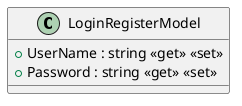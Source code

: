 @startuml
class LoginRegisterModel {
    + UserName : string <<get>> <<set>>
    + Password : string <<get>> <<set>>
}
@enduml
